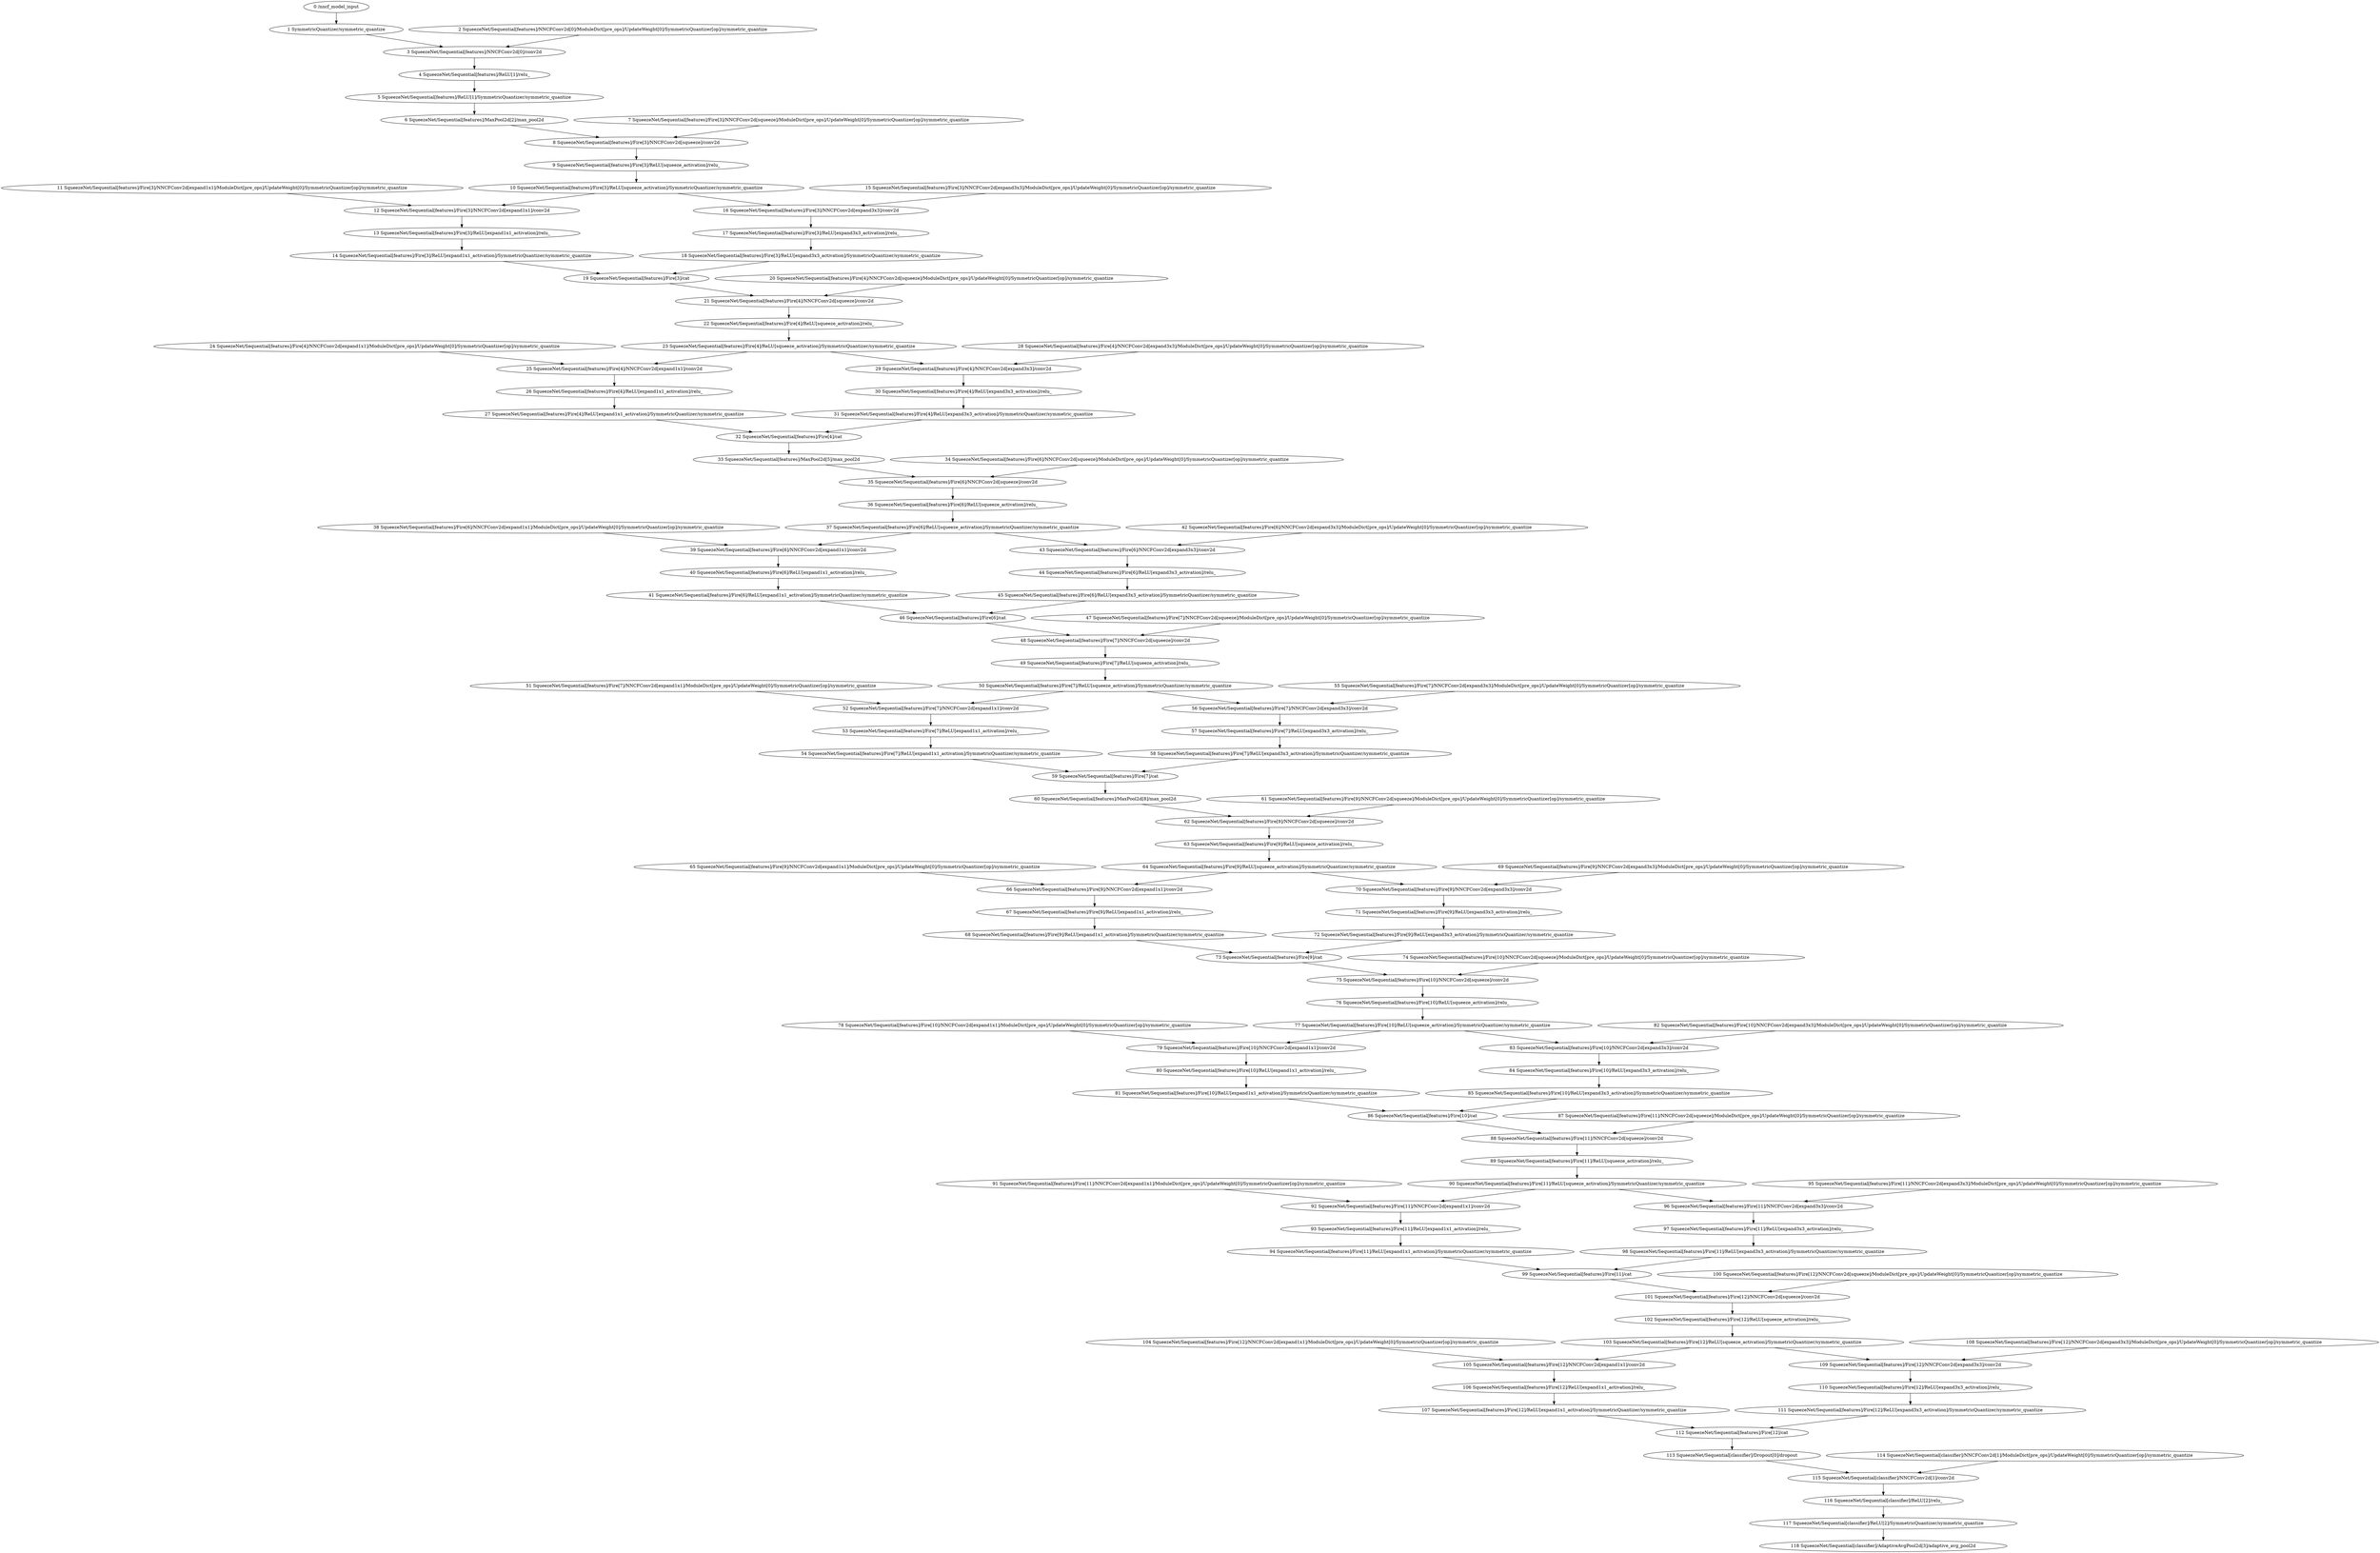 strict digraph  {
"0 /nncf_model_input" [id=0, scope="", type=nncf_model_input];
"1 SymmetricQuantizer/symmetric_quantize" [id=1, scope=SymmetricQuantizer, type=symmetric_quantize];
"2 SqueezeNet/Sequential[features]/NNCFConv2d[0]/ModuleDict[pre_ops]/UpdateWeight[0]/SymmetricQuantizer[op]/symmetric_quantize" [id=2, scope="SqueezeNet/Sequential[features]/NNCFConv2d[0]/ModuleDict[pre_ops]/UpdateWeight[0]/SymmetricQuantizer[op]", type=symmetric_quantize];
"3 SqueezeNet/Sequential[features]/NNCFConv2d[0]/conv2d" [id=3, scope="SqueezeNet/Sequential[features]/NNCFConv2d[0]", type=conv2d];
"4 SqueezeNet/Sequential[features]/ReLU[1]/relu_" [id=4, scope="SqueezeNet/Sequential[features]/ReLU[1]", type=relu_];
"5 SqueezeNet/Sequential[features]/ReLU[1]/SymmetricQuantizer/symmetric_quantize" [id=5, scope="SqueezeNet/Sequential[features]/ReLU[1]/SymmetricQuantizer", type=symmetric_quantize];
"6 SqueezeNet/Sequential[features]/MaxPool2d[2]/max_pool2d" [id=6, scope="SqueezeNet/Sequential[features]/MaxPool2d[2]", type=max_pool2d];
"7 SqueezeNet/Sequential[features]/Fire[3]/NNCFConv2d[squeeze]/ModuleDict[pre_ops]/UpdateWeight[0]/SymmetricQuantizer[op]/symmetric_quantize" [id=7, scope="SqueezeNet/Sequential[features]/Fire[3]/NNCFConv2d[squeeze]/ModuleDict[pre_ops]/UpdateWeight[0]/SymmetricQuantizer[op]", type=symmetric_quantize];
"8 SqueezeNet/Sequential[features]/Fire[3]/NNCFConv2d[squeeze]/conv2d" [id=8, scope="SqueezeNet/Sequential[features]/Fire[3]/NNCFConv2d[squeeze]", type=conv2d];
"9 SqueezeNet/Sequential[features]/Fire[3]/ReLU[squeeze_activation]/relu_" [id=9, scope="SqueezeNet/Sequential[features]/Fire[3]/ReLU[squeeze_activation]", type=relu_];
"10 SqueezeNet/Sequential[features]/Fire[3]/ReLU[squeeze_activation]/SymmetricQuantizer/symmetric_quantize" [id=10, scope="SqueezeNet/Sequential[features]/Fire[3]/ReLU[squeeze_activation]/SymmetricQuantizer", type=symmetric_quantize];
"11 SqueezeNet/Sequential[features]/Fire[3]/NNCFConv2d[expand1x1]/ModuleDict[pre_ops]/UpdateWeight[0]/SymmetricQuantizer[op]/symmetric_quantize" [id=11, scope="SqueezeNet/Sequential[features]/Fire[3]/NNCFConv2d[expand1x1]/ModuleDict[pre_ops]/UpdateWeight[0]/SymmetricQuantizer[op]", type=symmetric_quantize];
"12 SqueezeNet/Sequential[features]/Fire[3]/NNCFConv2d[expand1x1]/conv2d" [id=12, scope="SqueezeNet/Sequential[features]/Fire[3]/NNCFConv2d[expand1x1]", type=conv2d];
"13 SqueezeNet/Sequential[features]/Fire[3]/ReLU[expand1x1_activation]/relu_" [id=13, scope="SqueezeNet/Sequential[features]/Fire[3]/ReLU[expand1x1_activation]", type=relu_];
"14 SqueezeNet/Sequential[features]/Fire[3]/ReLU[expand1x1_activation]/SymmetricQuantizer/symmetric_quantize" [id=14, scope="SqueezeNet/Sequential[features]/Fire[3]/ReLU[expand1x1_activation]/SymmetricQuantizer", type=symmetric_quantize];
"15 SqueezeNet/Sequential[features]/Fire[3]/NNCFConv2d[expand3x3]/ModuleDict[pre_ops]/UpdateWeight[0]/SymmetricQuantizer[op]/symmetric_quantize" [id=15, scope="SqueezeNet/Sequential[features]/Fire[3]/NNCFConv2d[expand3x3]/ModuleDict[pre_ops]/UpdateWeight[0]/SymmetricQuantizer[op]", type=symmetric_quantize];
"16 SqueezeNet/Sequential[features]/Fire[3]/NNCFConv2d[expand3x3]/conv2d" [id=16, scope="SqueezeNet/Sequential[features]/Fire[3]/NNCFConv2d[expand3x3]", type=conv2d];
"17 SqueezeNet/Sequential[features]/Fire[3]/ReLU[expand3x3_activation]/relu_" [id=17, scope="SqueezeNet/Sequential[features]/Fire[3]/ReLU[expand3x3_activation]", type=relu_];
"18 SqueezeNet/Sequential[features]/Fire[3]/ReLU[expand3x3_activation]/SymmetricQuantizer/symmetric_quantize" [id=18, scope="SqueezeNet/Sequential[features]/Fire[3]/ReLU[expand3x3_activation]/SymmetricQuantizer", type=symmetric_quantize];
"19 SqueezeNet/Sequential[features]/Fire[3]/cat" [id=19, scope="SqueezeNet/Sequential[features]/Fire[3]", type=cat];
"20 SqueezeNet/Sequential[features]/Fire[4]/NNCFConv2d[squeeze]/ModuleDict[pre_ops]/UpdateWeight[0]/SymmetricQuantizer[op]/symmetric_quantize" [id=20, scope="SqueezeNet/Sequential[features]/Fire[4]/NNCFConv2d[squeeze]/ModuleDict[pre_ops]/UpdateWeight[0]/SymmetricQuantizer[op]", type=symmetric_quantize];
"21 SqueezeNet/Sequential[features]/Fire[4]/NNCFConv2d[squeeze]/conv2d" [id=21, scope="SqueezeNet/Sequential[features]/Fire[4]/NNCFConv2d[squeeze]", type=conv2d];
"22 SqueezeNet/Sequential[features]/Fire[4]/ReLU[squeeze_activation]/relu_" [id=22, scope="SqueezeNet/Sequential[features]/Fire[4]/ReLU[squeeze_activation]", type=relu_];
"23 SqueezeNet/Sequential[features]/Fire[4]/ReLU[squeeze_activation]/SymmetricQuantizer/symmetric_quantize" [id=23, scope="SqueezeNet/Sequential[features]/Fire[4]/ReLU[squeeze_activation]/SymmetricQuantizer", type=symmetric_quantize];
"24 SqueezeNet/Sequential[features]/Fire[4]/NNCFConv2d[expand1x1]/ModuleDict[pre_ops]/UpdateWeight[0]/SymmetricQuantizer[op]/symmetric_quantize" [id=24, scope="SqueezeNet/Sequential[features]/Fire[4]/NNCFConv2d[expand1x1]/ModuleDict[pre_ops]/UpdateWeight[0]/SymmetricQuantizer[op]", type=symmetric_quantize];
"25 SqueezeNet/Sequential[features]/Fire[4]/NNCFConv2d[expand1x1]/conv2d" [id=25, scope="SqueezeNet/Sequential[features]/Fire[4]/NNCFConv2d[expand1x1]", type=conv2d];
"26 SqueezeNet/Sequential[features]/Fire[4]/ReLU[expand1x1_activation]/relu_" [id=26, scope="SqueezeNet/Sequential[features]/Fire[4]/ReLU[expand1x1_activation]", type=relu_];
"27 SqueezeNet/Sequential[features]/Fire[4]/ReLU[expand1x1_activation]/SymmetricQuantizer/symmetric_quantize" [id=27, scope="SqueezeNet/Sequential[features]/Fire[4]/ReLU[expand1x1_activation]/SymmetricQuantizer", type=symmetric_quantize];
"28 SqueezeNet/Sequential[features]/Fire[4]/NNCFConv2d[expand3x3]/ModuleDict[pre_ops]/UpdateWeight[0]/SymmetricQuantizer[op]/symmetric_quantize" [id=28, scope="SqueezeNet/Sequential[features]/Fire[4]/NNCFConv2d[expand3x3]/ModuleDict[pre_ops]/UpdateWeight[0]/SymmetricQuantizer[op]", type=symmetric_quantize];
"29 SqueezeNet/Sequential[features]/Fire[4]/NNCFConv2d[expand3x3]/conv2d" [id=29, scope="SqueezeNet/Sequential[features]/Fire[4]/NNCFConv2d[expand3x3]", type=conv2d];
"30 SqueezeNet/Sequential[features]/Fire[4]/ReLU[expand3x3_activation]/relu_" [id=30, scope="SqueezeNet/Sequential[features]/Fire[4]/ReLU[expand3x3_activation]", type=relu_];
"31 SqueezeNet/Sequential[features]/Fire[4]/ReLU[expand3x3_activation]/SymmetricQuantizer/symmetric_quantize" [id=31, scope="SqueezeNet/Sequential[features]/Fire[4]/ReLU[expand3x3_activation]/SymmetricQuantizer", type=symmetric_quantize];
"32 SqueezeNet/Sequential[features]/Fire[4]/cat" [id=32, scope="SqueezeNet/Sequential[features]/Fire[4]", type=cat];
"33 SqueezeNet/Sequential[features]/MaxPool2d[5]/max_pool2d" [id=33, scope="SqueezeNet/Sequential[features]/MaxPool2d[5]", type=max_pool2d];
"34 SqueezeNet/Sequential[features]/Fire[6]/NNCFConv2d[squeeze]/ModuleDict[pre_ops]/UpdateWeight[0]/SymmetricQuantizer[op]/symmetric_quantize" [id=34, scope="SqueezeNet/Sequential[features]/Fire[6]/NNCFConv2d[squeeze]/ModuleDict[pre_ops]/UpdateWeight[0]/SymmetricQuantizer[op]", type=symmetric_quantize];
"35 SqueezeNet/Sequential[features]/Fire[6]/NNCFConv2d[squeeze]/conv2d" [id=35, scope="SqueezeNet/Sequential[features]/Fire[6]/NNCFConv2d[squeeze]", type=conv2d];
"36 SqueezeNet/Sequential[features]/Fire[6]/ReLU[squeeze_activation]/relu_" [id=36, scope="SqueezeNet/Sequential[features]/Fire[6]/ReLU[squeeze_activation]", type=relu_];
"37 SqueezeNet/Sequential[features]/Fire[6]/ReLU[squeeze_activation]/SymmetricQuantizer/symmetric_quantize" [id=37, scope="SqueezeNet/Sequential[features]/Fire[6]/ReLU[squeeze_activation]/SymmetricQuantizer", type=symmetric_quantize];
"38 SqueezeNet/Sequential[features]/Fire[6]/NNCFConv2d[expand1x1]/ModuleDict[pre_ops]/UpdateWeight[0]/SymmetricQuantizer[op]/symmetric_quantize" [id=38, scope="SqueezeNet/Sequential[features]/Fire[6]/NNCFConv2d[expand1x1]/ModuleDict[pre_ops]/UpdateWeight[0]/SymmetricQuantizer[op]", type=symmetric_quantize];
"39 SqueezeNet/Sequential[features]/Fire[6]/NNCFConv2d[expand1x1]/conv2d" [id=39, scope="SqueezeNet/Sequential[features]/Fire[6]/NNCFConv2d[expand1x1]", type=conv2d];
"40 SqueezeNet/Sequential[features]/Fire[6]/ReLU[expand1x1_activation]/relu_" [id=40, scope="SqueezeNet/Sequential[features]/Fire[6]/ReLU[expand1x1_activation]", type=relu_];
"41 SqueezeNet/Sequential[features]/Fire[6]/ReLU[expand1x1_activation]/SymmetricQuantizer/symmetric_quantize" [id=41, scope="SqueezeNet/Sequential[features]/Fire[6]/ReLU[expand1x1_activation]/SymmetricQuantizer", type=symmetric_quantize];
"42 SqueezeNet/Sequential[features]/Fire[6]/NNCFConv2d[expand3x3]/ModuleDict[pre_ops]/UpdateWeight[0]/SymmetricQuantizer[op]/symmetric_quantize" [id=42, scope="SqueezeNet/Sequential[features]/Fire[6]/NNCFConv2d[expand3x3]/ModuleDict[pre_ops]/UpdateWeight[0]/SymmetricQuantizer[op]", type=symmetric_quantize];
"43 SqueezeNet/Sequential[features]/Fire[6]/NNCFConv2d[expand3x3]/conv2d" [id=43, scope="SqueezeNet/Sequential[features]/Fire[6]/NNCFConv2d[expand3x3]", type=conv2d];
"44 SqueezeNet/Sequential[features]/Fire[6]/ReLU[expand3x3_activation]/relu_" [id=44, scope="SqueezeNet/Sequential[features]/Fire[6]/ReLU[expand3x3_activation]", type=relu_];
"45 SqueezeNet/Sequential[features]/Fire[6]/ReLU[expand3x3_activation]/SymmetricQuantizer/symmetric_quantize" [id=45, scope="SqueezeNet/Sequential[features]/Fire[6]/ReLU[expand3x3_activation]/SymmetricQuantizer", type=symmetric_quantize];
"46 SqueezeNet/Sequential[features]/Fire[6]/cat" [id=46, scope="SqueezeNet/Sequential[features]/Fire[6]", type=cat];
"47 SqueezeNet/Sequential[features]/Fire[7]/NNCFConv2d[squeeze]/ModuleDict[pre_ops]/UpdateWeight[0]/SymmetricQuantizer[op]/symmetric_quantize" [id=47, scope="SqueezeNet/Sequential[features]/Fire[7]/NNCFConv2d[squeeze]/ModuleDict[pre_ops]/UpdateWeight[0]/SymmetricQuantizer[op]", type=symmetric_quantize];
"48 SqueezeNet/Sequential[features]/Fire[7]/NNCFConv2d[squeeze]/conv2d" [id=48, scope="SqueezeNet/Sequential[features]/Fire[7]/NNCFConv2d[squeeze]", type=conv2d];
"49 SqueezeNet/Sequential[features]/Fire[7]/ReLU[squeeze_activation]/relu_" [id=49, scope="SqueezeNet/Sequential[features]/Fire[7]/ReLU[squeeze_activation]", type=relu_];
"50 SqueezeNet/Sequential[features]/Fire[7]/ReLU[squeeze_activation]/SymmetricQuantizer/symmetric_quantize" [id=50, scope="SqueezeNet/Sequential[features]/Fire[7]/ReLU[squeeze_activation]/SymmetricQuantizer", type=symmetric_quantize];
"51 SqueezeNet/Sequential[features]/Fire[7]/NNCFConv2d[expand1x1]/ModuleDict[pre_ops]/UpdateWeight[0]/SymmetricQuantizer[op]/symmetric_quantize" [id=51, scope="SqueezeNet/Sequential[features]/Fire[7]/NNCFConv2d[expand1x1]/ModuleDict[pre_ops]/UpdateWeight[0]/SymmetricQuantizer[op]", type=symmetric_quantize];
"52 SqueezeNet/Sequential[features]/Fire[7]/NNCFConv2d[expand1x1]/conv2d" [id=52, scope="SqueezeNet/Sequential[features]/Fire[7]/NNCFConv2d[expand1x1]", type=conv2d];
"53 SqueezeNet/Sequential[features]/Fire[7]/ReLU[expand1x1_activation]/relu_" [id=53, scope="SqueezeNet/Sequential[features]/Fire[7]/ReLU[expand1x1_activation]", type=relu_];
"54 SqueezeNet/Sequential[features]/Fire[7]/ReLU[expand1x1_activation]/SymmetricQuantizer/symmetric_quantize" [id=54, scope="SqueezeNet/Sequential[features]/Fire[7]/ReLU[expand1x1_activation]/SymmetricQuantizer", type=symmetric_quantize];
"55 SqueezeNet/Sequential[features]/Fire[7]/NNCFConv2d[expand3x3]/ModuleDict[pre_ops]/UpdateWeight[0]/SymmetricQuantizer[op]/symmetric_quantize" [id=55, scope="SqueezeNet/Sequential[features]/Fire[7]/NNCFConv2d[expand3x3]/ModuleDict[pre_ops]/UpdateWeight[0]/SymmetricQuantizer[op]", type=symmetric_quantize];
"56 SqueezeNet/Sequential[features]/Fire[7]/NNCFConv2d[expand3x3]/conv2d" [id=56, scope="SqueezeNet/Sequential[features]/Fire[7]/NNCFConv2d[expand3x3]", type=conv2d];
"57 SqueezeNet/Sequential[features]/Fire[7]/ReLU[expand3x3_activation]/relu_" [id=57, scope="SqueezeNet/Sequential[features]/Fire[7]/ReLU[expand3x3_activation]", type=relu_];
"58 SqueezeNet/Sequential[features]/Fire[7]/ReLU[expand3x3_activation]/SymmetricQuantizer/symmetric_quantize" [id=58, scope="SqueezeNet/Sequential[features]/Fire[7]/ReLU[expand3x3_activation]/SymmetricQuantizer", type=symmetric_quantize];
"59 SqueezeNet/Sequential[features]/Fire[7]/cat" [id=59, scope="SqueezeNet/Sequential[features]/Fire[7]", type=cat];
"60 SqueezeNet/Sequential[features]/MaxPool2d[8]/max_pool2d" [id=60, scope="SqueezeNet/Sequential[features]/MaxPool2d[8]", type=max_pool2d];
"61 SqueezeNet/Sequential[features]/Fire[9]/NNCFConv2d[squeeze]/ModuleDict[pre_ops]/UpdateWeight[0]/SymmetricQuantizer[op]/symmetric_quantize" [id=61, scope="SqueezeNet/Sequential[features]/Fire[9]/NNCFConv2d[squeeze]/ModuleDict[pre_ops]/UpdateWeight[0]/SymmetricQuantizer[op]", type=symmetric_quantize];
"62 SqueezeNet/Sequential[features]/Fire[9]/NNCFConv2d[squeeze]/conv2d" [id=62, scope="SqueezeNet/Sequential[features]/Fire[9]/NNCFConv2d[squeeze]", type=conv2d];
"63 SqueezeNet/Sequential[features]/Fire[9]/ReLU[squeeze_activation]/relu_" [id=63, scope="SqueezeNet/Sequential[features]/Fire[9]/ReLU[squeeze_activation]", type=relu_];
"64 SqueezeNet/Sequential[features]/Fire[9]/ReLU[squeeze_activation]/SymmetricQuantizer/symmetric_quantize" [id=64, scope="SqueezeNet/Sequential[features]/Fire[9]/ReLU[squeeze_activation]/SymmetricQuantizer", type=symmetric_quantize];
"65 SqueezeNet/Sequential[features]/Fire[9]/NNCFConv2d[expand1x1]/ModuleDict[pre_ops]/UpdateWeight[0]/SymmetricQuantizer[op]/symmetric_quantize" [id=65, scope="SqueezeNet/Sequential[features]/Fire[9]/NNCFConv2d[expand1x1]/ModuleDict[pre_ops]/UpdateWeight[0]/SymmetricQuantizer[op]", type=symmetric_quantize];
"66 SqueezeNet/Sequential[features]/Fire[9]/NNCFConv2d[expand1x1]/conv2d" [id=66, scope="SqueezeNet/Sequential[features]/Fire[9]/NNCFConv2d[expand1x1]", type=conv2d];
"67 SqueezeNet/Sequential[features]/Fire[9]/ReLU[expand1x1_activation]/relu_" [id=67, scope="SqueezeNet/Sequential[features]/Fire[9]/ReLU[expand1x1_activation]", type=relu_];
"68 SqueezeNet/Sequential[features]/Fire[9]/ReLU[expand1x1_activation]/SymmetricQuantizer/symmetric_quantize" [id=68, scope="SqueezeNet/Sequential[features]/Fire[9]/ReLU[expand1x1_activation]/SymmetricQuantizer", type=symmetric_quantize];
"69 SqueezeNet/Sequential[features]/Fire[9]/NNCFConv2d[expand3x3]/ModuleDict[pre_ops]/UpdateWeight[0]/SymmetricQuantizer[op]/symmetric_quantize" [id=69, scope="SqueezeNet/Sequential[features]/Fire[9]/NNCFConv2d[expand3x3]/ModuleDict[pre_ops]/UpdateWeight[0]/SymmetricQuantizer[op]", type=symmetric_quantize];
"70 SqueezeNet/Sequential[features]/Fire[9]/NNCFConv2d[expand3x3]/conv2d" [id=70, scope="SqueezeNet/Sequential[features]/Fire[9]/NNCFConv2d[expand3x3]", type=conv2d];
"71 SqueezeNet/Sequential[features]/Fire[9]/ReLU[expand3x3_activation]/relu_" [id=71, scope="SqueezeNet/Sequential[features]/Fire[9]/ReLU[expand3x3_activation]", type=relu_];
"72 SqueezeNet/Sequential[features]/Fire[9]/ReLU[expand3x3_activation]/SymmetricQuantizer/symmetric_quantize" [id=72, scope="SqueezeNet/Sequential[features]/Fire[9]/ReLU[expand3x3_activation]/SymmetricQuantizer", type=symmetric_quantize];
"73 SqueezeNet/Sequential[features]/Fire[9]/cat" [id=73, scope="SqueezeNet/Sequential[features]/Fire[9]", type=cat];
"74 SqueezeNet/Sequential[features]/Fire[10]/NNCFConv2d[squeeze]/ModuleDict[pre_ops]/UpdateWeight[0]/SymmetricQuantizer[op]/symmetric_quantize" [id=74, scope="SqueezeNet/Sequential[features]/Fire[10]/NNCFConv2d[squeeze]/ModuleDict[pre_ops]/UpdateWeight[0]/SymmetricQuantizer[op]", type=symmetric_quantize];
"75 SqueezeNet/Sequential[features]/Fire[10]/NNCFConv2d[squeeze]/conv2d" [id=75, scope="SqueezeNet/Sequential[features]/Fire[10]/NNCFConv2d[squeeze]", type=conv2d];
"76 SqueezeNet/Sequential[features]/Fire[10]/ReLU[squeeze_activation]/relu_" [id=76, scope="SqueezeNet/Sequential[features]/Fire[10]/ReLU[squeeze_activation]", type=relu_];
"77 SqueezeNet/Sequential[features]/Fire[10]/ReLU[squeeze_activation]/SymmetricQuantizer/symmetric_quantize" [id=77, scope="SqueezeNet/Sequential[features]/Fire[10]/ReLU[squeeze_activation]/SymmetricQuantizer", type=symmetric_quantize];
"78 SqueezeNet/Sequential[features]/Fire[10]/NNCFConv2d[expand1x1]/ModuleDict[pre_ops]/UpdateWeight[0]/SymmetricQuantizer[op]/symmetric_quantize" [id=78, scope="SqueezeNet/Sequential[features]/Fire[10]/NNCFConv2d[expand1x1]/ModuleDict[pre_ops]/UpdateWeight[0]/SymmetricQuantizer[op]", type=symmetric_quantize];
"79 SqueezeNet/Sequential[features]/Fire[10]/NNCFConv2d[expand1x1]/conv2d" [id=79, scope="SqueezeNet/Sequential[features]/Fire[10]/NNCFConv2d[expand1x1]", type=conv2d];
"80 SqueezeNet/Sequential[features]/Fire[10]/ReLU[expand1x1_activation]/relu_" [id=80, scope="SqueezeNet/Sequential[features]/Fire[10]/ReLU[expand1x1_activation]", type=relu_];
"81 SqueezeNet/Sequential[features]/Fire[10]/ReLU[expand1x1_activation]/SymmetricQuantizer/symmetric_quantize" [id=81, scope="SqueezeNet/Sequential[features]/Fire[10]/ReLU[expand1x1_activation]/SymmetricQuantizer", type=symmetric_quantize];
"82 SqueezeNet/Sequential[features]/Fire[10]/NNCFConv2d[expand3x3]/ModuleDict[pre_ops]/UpdateWeight[0]/SymmetricQuantizer[op]/symmetric_quantize" [id=82, scope="SqueezeNet/Sequential[features]/Fire[10]/NNCFConv2d[expand3x3]/ModuleDict[pre_ops]/UpdateWeight[0]/SymmetricQuantizer[op]", type=symmetric_quantize];
"83 SqueezeNet/Sequential[features]/Fire[10]/NNCFConv2d[expand3x3]/conv2d" [id=83, scope="SqueezeNet/Sequential[features]/Fire[10]/NNCFConv2d[expand3x3]", type=conv2d];
"84 SqueezeNet/Sequential[features]/Fire[10]/ReLU[expand3x3_activation]/relu_" [id=84, scope="SqueezeNet/Sequential[features]/Fire[10]/ReLU[expand3x3_activation]", type=relu_];
"85 SqueezeNet/Sequential[features]/Fire[10]/ReLU[expand3x3_activation]/SymmetricQuantizer/symmetric_quantize" [id=85, scope="SqueezeNet/Sequential[features]/Fire[10]/ReLU[expand3x3_activation]/SymmetricQuantizer", type=symmetric_quantize];
"86 SqueezeNet/Sequential[features]/Fire[10]/cat" [id=86, scope="SqueezeNet/Sequential[features]/Fire[10]", type=cat];
"87 SqueezeNet/Sequential[features]/Fire[11]/NNCFConv2d[squeeze]/ModuleDict[pre_ops]/UpdateWeight[0]/SymmetricQuantizer[op]/symmetric_quantize" [id=87, scope="SqueezeNet/Sequential[features]/Fire[11]/NNCFConv2d[squeeze]/ModuleDict[pre_ops]/UpdateWeight[0]/SymmetricQuantizer[op]", type=symmetric_quantize];
"88 SqueezeNet/Sequential[features]/Fire[11]/NNCFConv2d[squeeze]/conv2d" [id=88, scope="SqueezeNet/Sequential[features]/Fire[11]/NNCFConv2d[squeeze]", type=conv2d];
"89 SqueezeNet/Sequential[features]/Fire[11]/ReLU[squeeze_activation]/relu_" [id=89, scope="SqueezeNet/Sequential[features]/Fire[11]/ReLU[squeeze_activation]", type=relu_];
"90 SqueezeNet/Sequential[features]/Fire[11]/ReLU[squeeze_activation]/SymmetricQuantizer/symmetric_quantize" [id=90, scope="SqueezeNet/Sequential[features]/Fire[11]/ReLU[squeeze_activation]/SymmetricQuantizer", type=symmetric_quantize];
"91 SqueezeNet/Sequential[features]/Fire[11]/NNCFConv2d[expand1x1]/ModuleDict[pre_ops]/UpdateWeight[0]/SymmetricQuantizer[op]/symmetric_quantize" [id=91, scope="SqueezeNet/Sequential[features]/Fire[11]/NNCFConv2d[expand1x1]/ModuleDict[pre_ops]/UpdateWeight[0]/SymmetricQuantizer[op]", type=symmetric_quantize];
"92 SqueezeNet/Sequential[features]/Fire[11]/NNCFConv2d[expand1x1]/conv2d" [id=92, scope="SqueezeNet/Sequential[features]/Fire[11]/NNCFConv2d[expand1x1]", type=conv2d];
"93 SqueezeNet/Sequential[features]/Fire[11]/ReLU[expand1x1_activation]/relu_" [id=93, scope="SqueezeNet/Sequential[features]/Fire[11]/ReLU[expand1x1_activation]", type=relu_];
"94 SqueezeNet/Sequential[features]/Fire[11]/ReLU[expand1x1_activation]/SymmetricQuantizer/symmetric_quantize" [id=94, scope="SqueezeNet/Sequential[features]/Fire[11]/ReLU[expand1x1_activation]/SymmetricQuantizer", type=symmetric_quantize];
"95 SqueezeNet/Sequential[features]/Fire[11]/NNCFConv2d[expand3x3]/ModuleDict[pre_ops]/UpdateWeight[0]/SymmetricQuantizer[op]/symmetric_quantize" [id=95, scope="SqueezeNet/Sequential[features]/Fire[11]/NNCFConv2d[expand3x3]/ModuleDict[pre_ops]/UpdateWeight[0]/SymmetricQuantizer[op]", type=symmetric_quantize];
"96 SqueezeNet/Sequential[features]/Fire[11]/NNCFConv2d[expand3x3]/conv2d" [id=96, scope="SqueezeNet/Sequential[features]/Fire[11]/NNCFConv2d[expand3x3]", type=conv2d];
"97 SqueezeNet/Sequential[features]/Fire[11]/ReLU[expand3x3_activation]/relu_" [id=97, scope="SqueezeNet/Sequential[features]/Fire[11]/ReLU[expand3x3_activation]", type=relu_];
"98 SqueezeNet/Sequential[features]/Fire[11]/ReLU[expand3x3_activation]/SymmetricQuantizer/symmetric_quantize" [id=98, scope="SqueezeNet/Sequential[features]/Fire[11]/ReLU[expand3x3_activation]/SymmetricQuantizer", type=symmetric_quantize];
"99 SqueezeNet/Sequential[features]/Fire[11]/cat" [id=99, scope="SqueezeNet/Sequential[features]/Fire[11]", type=cat];
"100 SqueezeNet/Sequential[features]/Fire[12]/NNCFConv2d[squeeze]/ModuleDict[pre_ops]/UpdateWeight[0]/SymmetricQuantizer[op]/symmetric_quantize" [id=100, scope="SqueezeNet/Sequential[features]/Fire[12]/NNCFConv2d[squeeze]/ModuleDict[pre_ops]/UpdateWeight[0]/SymmetricQuantizer[op]", type=symmetric_quantize];
"101 SqueezeNet/Sequential[features]/Fire[12]/NNCFConv2d[squeeze]/conv2d" [id=101, scope="SqueezeNet/Sequential[features]/Fire[12]/NNCFConv2d[squeeze]", type=conv2d];
"102 SqueezeNet/Sequential[features]/Fire[12]/ReLU[squeeze_activation]/relu_" [id=102, scope="SqueezeNet/Sequential[features]/Fire[12]/ReLU[squeeze_activation]", type=relu_];
"103 SqueezeNet/Sequential[features]/Fire[12]/ReLU[squeeze_activation]/SymmetricQuantizer/symmetric_quantize" [id=103, scope="SqueezeNet/Sequential[features]/Fire[12]/ReLU[squeeze_activation]/SymmetricQuantizer", type=symmetric_quantize];
"104 SqueezeNet/Sequential[features]/Fire[12]/NNCFConv2d[expand1x1]/ModuleDict[pre_ops]/UpdateWeight[0]/SymmetricQuantizer[op]/symmetric_quantize" [id=104, scope="SqueezeNet/Sequential[features]/Fire[12]/NNCFConv2d[expand1x1]/ModuleDict[pre_ops]/UpdateWeight[0]/SymmetricQuantizer[op]", type=symmetric_quantize];
"105 SqueezeNet/Sequential[features]/Fire[12]/NNCFConv2d[expand1x1]/conv2d" [id=105, scope="SqueezeNet/Sequential[features]/Fire[12]/NNCFConv2d[expand1x1]", type=conv2d];
"106 SqueezeNet/Sequential[features]/Fire[12]/ReLU[expand1x1_activation]/relu_" [id=106, scope="SqueezeNet/Sequential[features]/Fire[12]/ReLU[expand1x1_activation]", type=relu_];
"107 SqueezeNet/Sequential[features]/Fire[12]/ReLU[expand1x1_activation]/SymmetricQuantizer/symmetric_quantize" [id=107, scope="SqueezeNet/Sequential[features]/Fire[12]/ReLU[expand1x1_activation]/SymmetricQuantizer", type=symmetric_quantize];
"108 SqueezeNet/Sequential[features]/Fire[12]/NNCFConv2d[expand3x3]/ModuleDict[pre_ops]/UpdateWeight[0]/SymmetricQuantizer[op]/symmetric_quantize" [id=108, scope="SqueezeNet/Sequential[features]/Fire[12]/NNCFConv2d[expand3x3]/ModuleDict[pre_ops]/UpdateWeight[0]/SymmetricQuantizer[op]", type=symmetric_quantize];
"109 SqueezeNet/Sequential[features]/Fire[12]/NNCFConv2d[expand3x3]/conv2d" [id=109, scope="SqueezeNet/Sequential[features]/Fire[12]/NNCFConv2d[expand3x3]", type=conv2d];
"110 SqueezeNet/Sequential[features]/Fire[12]/ReLU[expand3x3_activation]/relu_" [id=110, scope="SqueezeNet/Sequential[features]/Fire[12]/ReLU[expand3x3_activation]", type=relu_];
"111 SqueezeNet/Sequential[features]/Fire[12]/ReLU[expand3x3_activation]/SymmetricQuantizer/symmetric_quantize" [id=111, scope="SqueezeNet/Sequential[features]/Fire[12]/ReLU[expand3x3_activation]/SymmetricQuantizer", type=symmetric_quantize];
"112 SqueezeNet/Sequential[features]/Fire[12]/cat" [id=112, scope="SqueezeNet/Sequential[features]/Fire[12]", type=cat];
"113 SqueezeNet/Sequential[classifier]/Dropout[0]/dropout" [id=113, scope="SqueezeNet/Sequential[classifier]/Dropout[0]", type=dropout];
"114 SqueezeNet/Sequential[classifier]/NNCFConv2d[1]/ModuleDict[pre_ops]/UpdateWeight[0]/SymmetricQuantizer[op]/symmetric_quantize" [id=114, scope="SqueezeNet/Sequential[classifier]/NNCFConv2d[1]/ModuleDict[pre_ops]/UpdateWeight[0]/SymmetricQuantizer[op]", type=symmetric_quantize];
"115 SqueezeNet/Sequential[classifier]/NNCFConv2d[1]/conv2d" [id=115, scope="SqueezeNet/Sequential[classifier]/NNCFConv2d[1]", type=conv2d];
"116 SqueezeNet/Sequential[classifier]/ReLU[2]/relu_" [id=116, scope="SqueezeNet/Sequential[classifier]/ReLU[2]", type=relu_];
"117 SqueezeNet/Sequential[classifier]/ReLU[2]/SymmetricQuantizer/symmetric_quantize" [id=117, scope="SqueezeNet/Sequential[classifier]/ReLU[2]/SymmetricQuantizer", type=symmetric_quantize];
"118 SqueezeNet/Sequential[classifier]/AdaptiveAvgPool2d[3]/adaptive_avg_pool2d" [id=118, scope="SqueezeNet/Sequential[classifier]/AdaptiveAvgPool2d[3]", type=adaptive_avg_pool2d];
"0 /nncf_model_input" -> "1 SymmetricQuantizer/symmetric_quantize";
"1 SymmetricQuantizer/symmetric_quantize" -> "3 SqueezeNet/Sequential[features]/NNCFConv2d[0]/conv2d";
"2 SqueezeNet/Sequential[features]/NNCFConv2d[0]/ModuleDict[pre_ops]/UpdateWeight[0]/SymmetricQuantizer[op]/symmetric_quantize" -> "3 SqueezeNet/Sequential[features]/NNCFConv2d[0]/conv2d";
"3 SqueezeNet/Sequential[features]/NNCFConv2d[0]/conv2d" -> "4 SqueezeNet/Sequential[features]/ReLU[1]/relu_";
"4 SqueezeNet/Sequential[features]/ReLU[1]/relu_" -> "5 SqueezeNet/Sequential[features]/ReLU[1]/SymmetricQuantizer/symmetric_quantize";
"5 SqueezeNet/Sequential[features]/ReLU[1]/SymmetricQuantizer/symmetric_quantize" -> "6 SqueezeNet/Sequential[features]/MaxPool2d[2]/max_pool2d";
"6 SqueezeNet/Sequential[features]/MaxPool2d[2]/max_pool2d" -> "8 SqueezeNet/Sequential[features]/Fire[3]/NNCFConv2d[squeeze]/conv2d";
"7 SqueezeNet/Sequential[features]/Fire[3]/NNCFConv2d[squeeze]/ModuleDict[pre_ops]/UpdateWeight[0]/SymmetricQuantizer[op]/symmetric_quantize" -> "8 SqueezeNet/Sequential[features]/Fire[3]/NNCFConv2d[squeeze]/conv2d";
"8 SqueezeNet/Sequential[features]/Fire[3]/NNCFConv2d[squeeze]/conv2d" -> "9 SqueezeNet/Sequential[features]/Fire[3]/ReLU[squeeze_activation]/relu_";
"9 SqueezeNet/Sequential[features]/Fire[3]/ReLU[squeeze_activation]/relu_" -> "10 SqueezeNet/Sequential[features]/Fire[3]/ReLU[squeeze_activation]/SymmetricQuantizer/symmetric_quantize";
"10 SqueezeNet/Sequential[features]/Fire[3]/ReLU[squeeze_activation]/SymmetricQuantizer/symmetric_quantize" -> "12 SqueezeNet/Sequential[features]/Fire[3]/NNCFConv2d[expand1x1]/conv2d";
"10 SqueezeNet/Sequential[features]/Fire[3]/ReLU[squeeze_activation]/SymmetricQuantizer/symmetric_quantize" -> "16 SqueezeNet/Sequential[features]/Fire[3]/NNCFConv2d[expand3x3]/conv2d";
"11 SqueezeNet/Sequential[features]/Fire[3]/NNCFConv2d[expand1x1]/ModuleDict[pre_ops]/UpdateWeight[0]/SymmetricQuantizer[op]/symmetric_quantize" -> "12 SqueezeNet/Sequential[features]/Fire[3]/NNCFConv2d[expand1x1]/conv2d";
"12 SqueezeNet/Sequential[features]/Fire[3]/NNCFConv2d[expand1x1]/conv2d" -> "13 SqueezeNet/Sequential[features]/Fire[3]/ReLU[expand1x1_activation]/relu_";
"13 SqueezeNet/Sequential[features]/Fire[3]/ReLU[expand1x1_activation]/relu_" -> "14 SqueezeNet/Sequential[features]/Fire[3]/ReLU[expand1x1_activation]/SymmetricQuantizer/symmetric_quantize";
"14 SqueezeNet/Sequential[features]/Fire[3]/ReLU[expand1x1_activation]/SymmetricQuantizer/symmetric_quantize" -> "19 SqueezeNet/Sequential[features]/Fire[3]/cat";
"15 SqueezeNet/Sequential[features]/Fire[3]/NNCFConv2d[expand3x3]/ModuleDict[pre_ops]/UpdateWeight[0]/SymmetricQuantizer[op]/symmetric_quantize" -> "16 SqueezeNet/Sequential[features]/Fire[3]/NNCFConv2d[expand3x3]/conv2d";
"16 SqueezeNet/Sequential[features]/Fire[3]/NNCFConv2d[expand3x3]/conv2d" -> "17 SqueezeNet/Sequential[features]/Fire[3]/ReLU[expand3x3_activation]/relu_";
"17 SqueezeNet/Sequential[features]/Fire[3]/ReLU[expand3x3_activation]/relu_" -> "18 SqueezeNet/Sequential[features]/Fire[3]/ReLU[expand3x3_activation]/SymmetricQuantizer/symmetric_quantize";
"18 SqueezeNet/Sequential[features]/Fire[3]/ReLU[expand3x3_activation]/SymmetricQuantizer/symmetric_quantize" -> "19 SqueezeNet/Sequential[features]/Fire[3]/cat";
"19 SqueezeNet/Sequential[features]/Fire[3]/cat" -> "21 SqueezeNet/Sequential[features]/Fire[4]/NNCFConv2d[squeeze]/conv2d";
"20 SqueezeNet/Sequential[features]/Fire[4]/NNCFConv2d[squeeze]/ModuleDict[pre_ops]/UpdateWeight[0]/SymmetricQuantizer[op]/symmetric_quantize" -> "21 SqueezeNet/Sequential[features]/Fire[4]/NNCFConv2d[squeeze]/conv2d";
"21 SqueezeNet/Sequential[features]/Fire[4]/NNCFConv2d[squeeze]/conv2d" -> "22 SqueezeNet/Sequential[features]/Fire[4]/ReLU[squeeze_activation]/relu_";
"22 SqueezeNet/Sequential[features]/Fire[4]/ReLU[squeeze_activation]/relu_" -> "23 SqueezeNet/Sequential[features]/Fire[4]/ReLU[squeeze_activation]/SymmetricQuantizer/symmetric_quantize";
"23 SqueezeNet/Sequential[features]/Fire[4]/ReLU[squeeze_activation]/SymmetricQuantizer/symmetric_quantize" -> "25 SqueezeNet/Sequential[features]/Fire[4]/NNCFConv2d[expand1x1]/conv2d";
"23 SqueezeNet/Sequential[features]/Fire[4]/ReLU[squeeze_activation]/SymmetricQuantizer/symmetric_quantize" -> "29 SqueezeNet/Sequential[features]/Fire[4]/NNCFConv2d[expand3x3]/conv2d";
"24 SqueezeNet/Sequential[features]/Fire[4]/NNCFConv2d[expand1x1]/ModuleDict[pre_ops]/UpdateWeight[0]/SymmetricQuantizer[op]/symmetric_quantize" -> "25 SqueezeNet/Sequential[features]/Fire[4]/NNCFConv2d[expand1x1]/conv2d";
"25 SqueezeNet/Sequential[features]/Fire[4]/NNCFConv2d[expand1x1]/conv2d" -> "26 SqueezeNet/Sequential[features]/Fire[4]/ReLU[expand1x1_activation]/relu_";
"26 SqueezeNet/Sequential[features]/Fire[4]/ReLU[expand1x1_activation]/relu_" -> "27 SqueezeNet/Sequential[features]/Fire[4]/ReLU[expand1x1_activation]/SymmetricQuantizer/symmetric_quantize";
"27 SqueezeNet/Sequential[features]/Fire[4]/ReLU[expand1x1_activation]/SymmetricQuantizer/symmetric_quantize" -> "32 SqueezeNet/Sequential[features]/Fire[4]/cat";
"28 SqueezeNet/Sequential[features]/Fire[4]/NNCFConv2d[expand3x3]/ModuleDict[pre_ops]/UpdateWeight[0]/SymmetricQuantizer[op]/symmetric_quantize" -> "29 SqueezeNet/Sequential[features]/Fire[4]/NNCFConv2d[expand3x3]/conv2d";
"29 SqueezeNet/Sequential[features]/Fire[4]/NNCFConv2d[expand3x3]/conv2d" -> "30 SqueezeNet/Sequential[features]/Fire[4]/ReLU[expand3x3_activation]/relu_";
"30 SqueezeNet/Sequential[features]/Fire[4]/ReLU[expand3x3_activation]/relu_" -> "31 SqueezeNet/Sequential[features]/Fire[4]/ReLU[expand3x3_activation]/SymmetricQuantizer/symmetric_quantize";
"31 SqueezeNet/Sequential[features]/Fire[4]/ReLU[expand3x3_activation]/SymmetricQuantizer/symmetric_quantize" -> "32 SqueezeNet/Sequential[features]/Fire[4]/cat";
"32 SqueezeNet/Sequential[features]/Fire[4]/cat" -> "33 SqueezeNet/Sequential[features]/MaxPool2d[5]/max_pool2d";
"33 SqueezeNet/Sequential[features]/MaxPool2d[5]/max_pool2d" -> "35 SqueezeNet/Sequential[features]/Fire[6]/NNCFConv2d[squeeze]/conv2d";
"34 SqueezeNet/Sequential[features]/Fire[6]/NNCFConv2d[squeeze]/ModuleDict[pre_ops]/UpdateWeight[0]/SymmetricQuantizer[op]/symmetric_quantize" -> "35 SqueezeNet/Sequential[features]/Fire[6]/NNCFConv2d[squeeze]/conv2d";
"35 SqueezeNet/Sequential[features]/Fire[6]/NNCFConv2d[squeeze]/conv2d" -> "36 SqueezeNet/Sequential[features]/Fire[6]/ReLU[squeeze_activation]/relu_";
"36 SqueezeNet/Sequential[features]/Fire[6]/ReLU[squeeze_activation]/relu_" -> "37 SqueezeNet/Sequential[features]/Fire[6]/ReLU[squeeze_activation]/SymmetricQuantizer/symmetric_quantize";
"37 SqueezeNet/Sequential[features]/Fire[6]/ReLU[squeeze_activation]/SymmetricQuantizer/symmetric_quantize" -> "39 SqueezeNet/Sequential[features]/Fire[6]/NNCFConv2d[expand1x1]/conv2d";
"37 SqueezeNet/Sequential[features]/Fire[6]/ReLU[squeeze_activation]/SymmetricQuantizer/symmetric_quantize" -> "43 SqueezeNet/Sequential[features]/Fire[6]/NNCFConv2d[expand3x3]/conv2d";
"38 SqueezeNet/Sequential[features]/Fire[6]/NNCFConv2d[expand1x1]/ModuleDict[pre_ops]/UpdateWeight[0]/SymmetricQuantizer[op]/symmetric_quantize" -> "39 SqueezeNet/Sequential[features]/Fire[6]/NNCFConv2d[expand1x1]/conv2d";
"39 SqueezeNet/Sequential[features]/Fire[6]/NNCFConv2d[expand1x1]/conv2d" -> "40 SqueezeNet/Sequential[features]/Fire[6]/ReLU[expand1x1_activation]/relu_";
"40 SqueezeNet/Sequential[features]/Fire[6]/ReLU[expand1x1_activation]/relu_" -> "41 SqueezeNet/Sequential[features]/Fire[6]/ReLU[expand1x1_activation]/SymmetricQuantizer/symmetric_quantize";
"41 SqueezeNet/Sequential[features]/Fire[6]/ReLU[expand1x1_activation]/SymmetricQuantizer/symmetric_quantize" -> "46 SqueezeNet/Sequential[features]/Fire[6]/cat";
"42 SqueezeNet/Sequential[features]/Fire[6]/NNCFConv2d[expand3x3]/ModuleDict[pre_ops]/UpdateWeight[0]/SymmetricQuantizer[op]/symmetric_quantize" -> "43 SqueezeNet/Sequential[features]/Fire[6]/NNCFConv2d[expand3x3]/conv2d";
"43 SqueezeNet/Sequential[features]/Fire[6]/NNCFConv2d[expand3x3]/conv2d" -> "44 SqueezeNet/Sequential[features]/Fire[6]/ReLU[expand3x3_activation]/relu_";
"44 SqueezeNet/Sequential[features]/Fire[6]/ReLU[expand3x3_activation]/relu_" -> "45 SqueezeNet/Sequential[features]/Fire[6]/ReLU[expand3x3_activation]/SymmetricQuantizer/symmetric_quantize";
"45 SqueezeNet/Sequential[features]/Fire[6]/ReLU[expand3x3_activation]/SymmetricQuantizer/symmetric_quantize" -> "46 SqueezeNet/Sequential[features]/Fire[6]/cat";
"46 SqueezeNet/Sequential[features]/Fire[6]/cat" -> "48 SqueezeNet/Sequential[features]/Fire[7]/NNCFConv2d[squeeze]/conv2d";
"47 SqueezeNet/Sequential[features]/Fire[7]/NNCFConv2d[squeeze]/ModuleDict[pre_ops]/UpdateWeight[0]/SymmetricQuantizer[op]/symmetric_quantize" -> "48 SqueezeNet/Sequential[features]/Fire[7]/NNCFConv2d[squeeze]/conv2d";
"48 SqueezeNet/Sequential[features]/Fire[7]/NNCFConv2d[squeeze]/conv2d" -> "49 SqueezeNet/Sequential[features]/Fire[7]/ReLU[squeeze_activation]/relu_";
"49 SqueezeNet/Sequential[features]/Fire[7]/ReLU[squeeze_activation]/relu_" -> "50 SqueezeNet/Sequential[features]/Fire[7]/ReLU[squeeze_activation]/SymmetricQuantizer/symmetric_quantize";
"50 SqueezeNet/Sequential[features]/Fire[7]/ReLU[squeeze_activation]/SymmetricQuantizer/symmetric_quantize" -> "52 SqueezeNet/Sequential[features]/Fire[7]/NNCFConv2d[expand1x1]/conv2d";
"50 SqueezeNet/Sequential[features]/Fire[7]/ReLU[squeeze_activation]/SymmetricQuantizer/symmetric_quantize" -> "56 SqueezeNet/Sequential[features]/Fire[7]/NNCFConv2d[expand3x3]/conv2d";
"51 SqueezeNet/Sequential[features]/Fire[7]/NNCFConv2d[expand1x1]/ModuleDict[pre_ops]/UpdateWeight[0]/SymmetricQuantizer[op]/symmetric_quantize" -> "52 SqueezeNet/Sequential[features]/Fire[7]/NNCFConv2d[expand1x1]/conv2d";
"52 SqueezeNet/Sequential[features]/Fire[7]/NNCFConv2d[expand1x1]/conv2d" -> "53 SqueezeNet/Sequential[features]/Fire[7]/ReLU[expand1x1_activation]/relu_";
"53 SqueezeNet/Sequential[features]/Fire[7]/ReLU[expand1x1_activation]/relu_" -> "54 SqueezeNet/Sequential[features]/Fire[7]/ReLU[expand1x1_activation]/SymmetricQuantizer/symmetric_quantize";
"54 SqueezeNet/Sequential[features]/Fire[7]/ReLU[expand1x1_activation]/SymmetricQuantizer/symmetric_quantize" -> "59 SqueezeNet/Sequential[features]/Fire[7]/cat";
"55 SqueezeNet/Sequential[features]/Fire[7]/NNCFConv2d[expand3x3]/ModuleDict[pre_ops]/UpdateWeight[0]/SymmetricQuantizer[op]/symmetric_quantize" -> "56 SqueezeNet/Sequential[features]/Fire[7]/NNCFConv2d[expand3x3]/conv2d";
"56 SqueezeNet/Sequential[features]/Fire[7]/NNCFConv2d[expand3x3]/conv2d" -> "57 SqueezeNet/Sequential[features]/Fire[7]/ReLU[expand3x3_activation]/relu_";
"57 SqueezeNet/Sequential[features]/Fire[7]/ReLU[expand3x3_activation]/relu_" -> "58 SqueezeNet/Sequential[features]/Fire[7]/ReLU[expand3x3_activation]/SymmetricQuantizer/symmetric_quantize";
"58 SqueezeNet/Sequential[features]/Fire[7]/ReLU[expand3x3_activation]/SymmetricQuantizer/symmetric_quantize" -> "59 SqueezeNet/Sequential[features]/Fire[7]/cat";
"59 SqueezeNet/Sequential[features]/Fire[7]/cat" -> "60 SqueezeNet/Sequential[features]/MaxPool2d[8]/max_pool2d";
"60 SqueezeNet/Sequential[features]/MaxPool2d[8]/max_pool2d" -> "62 SqueezeNet/Sequential[features]/Fire[9]/NNCFConv2d[squeeze]/conv2d";
"61 SqueezeNet/Sequential[features]/Fire[9]/NNCFConv2d[squeeze]/ModuleDict[pre_ops]/UpdateWeight[0]/SymmetricQuantizer[op]/symmetric_quantize" -> "62 SqueezeNet/Sequential[features]/Fire[9]/NNCFConv2d[squeeze]/conv2d";
"62 SqueezeNet/Sequential[features]/Fire[9]/NNCFConv2d[squeeze]/conv2d" -> "63 SqueezeNet/Sequential[features]/Fire[9]/ReLU[squeeze_activation]/relu_";
"63 SqueezeNet/Sequential[features]/Fire[9]/ReLU[squeeze_activation]/relu_" -> "64 SqueezeNet/Sequential[features]/Fire[9]/ReLU[squeeze_activation]/SymmetricQuantizer/symmetric_quantize";
"64 SqueezeNet/Sequential[features]/Fire[9]/ReLU[squeeze_activation]/SymmetricQuantizer/symmetric_quantize" -> "66 SqueezeNet/Sequential[features]/Fire[9]/NNCFConv2d[expand1x1]/conv2d";
"64 SqueezeNet/Sequential[features]/Fire[9]/ReLU[squeeze_activation]/SymmetricQuantizer/symmetric_quantize" -> "70 SqueezeNet/Sequential[features]/Fire[9]/NNCFConv2d[expand3x3]/conv2d";
"65 SqueezeNet/Sequential[features]/Fire[9]/NNCFConv2d[expand1x1]/ModuleDict[pre_ops]/UpdateWeight[0]/SymmetricQuantizer[op]/symmetric_quantize" -> "66 SqueezeNet/Sequential[features]/Fire[9]/NNCFConv2d[expand1x1]/conv2d";
"66 SqueezeNet/Sequential[features]/Fire[9]/NNCFConv2d[expand1x1]/conv2d" -> "67 SqueezeNet/Sequential[features]/Fire[9]/ReLU[expand1x1_activation]/relu_";
"67 SqueezeNet/Sequential[features]/Fire[9]/ReLU[expand1x1_activation]/relu_" -> "68 SqueezeNet/Sequential[features]/Fire[9]/ReLU[expand1x1_activation]/SymmetricQuantizer/symmetric_quantize";
"68 SqueezeNet/Sequential[features]/Fire[9]/ReLU[expand1x1_activation]/SymmetricQuantizer/symmetric_quantize" -> "73 SqueezeNet/Sequential[features]/Fire[9]/cat";
"69 SqueezeNet/Sequential[features]/Fire[9]/NNCFConv2d[expand3x3]/ModuleDict[pre_ops]/UpdateWeight[0]/SymmetricQuantizer[op]/symmetric_quantize" -> "70 SqueezeNet/Sequential[features]/Fire[9]/NNCFConv2d[expand3x3]/conv2d";
"70 SqueezeNet/Sequential[features]/Fire[9]/NNCFConv2d[expand3x3]/conv2d" -> "71 SqueezeNet/Sequential[features]/Fire[9]/ReLU[expand3x3_activation]/relu_";
"71 SqueezeNet/Sequential[features]/Fire[9]/ReLU[expand3x3_activation]/relu_" -> "72 SqueezeNet/Sequential[features]/Fire[9]/ReLU[expand3x3_activation]/SymmetricQuantizer/symmetric_quantize";
"72 SqueezeNet/Sequential[features]/Fire[9]/ReLU[expand3x3_activation]/SymmetricQuantizer/symmetric_quantize" -> "73 SqueezeNet/Sequential[features]/Fire[9]/cat";
"73 SqueezeNet/Sequential[features]/Fire[9]/cat" -> "75 SqueezeNet/Sequential[features]/Fire[10]/NNCFConv2d[squeeze]/conv2d";
"74 SqueezeNet/Sequential[features]/Fire[10]/NNCFConv2d[squeeze]/ModuleDict[pre_ops]/UpdateWeight[0]/SymmetricQuantizer[op]/symmetric_quantize" -> "75 SqueezeNet/Sequential[features]/Fire[10]/NNCFConv2d[squeeze]/conv2d";
"75 SqueezeNet/Sequential[features]/Fire[10]/NNCFConv2d[squeeze]/conv2d" -> "76 SqueezeNet/Sequential[features]/Fire[10]/ReLU[squeeze_activation]/relu_";
"76 SqueezeNet/Sequential[features]/Fire[10]/ReLU[squeeze_activation]/relu_" -> "77 SqueezeNet/Sequential[features]/Fire[10]/ReLU[squeeze_activation]/SymmetricQuantizer/symmetric_quantize";
"77 SqueezeNet/Sequential[features]/Fire[10]/ReLU[squeeze_activation]/SymmetricQuantizer/symmetric_quantize" -> "79 SqueezeNet/Sequential[features]/Fire[10]/NNCFConv2d[expand1x1]/conv2d";
"77 SqueezeNet/Sequential[features]/Fire[10]/ReLU[squeeze_activation]/SymmetricQuantizer/symmetric_quantize" -> "83 SqueezeNet/Sequential[features]/Fire[10]/NNCFConv2d[expand3x3]/conv2d";
"78 SqueezeNet/Sequential[features]/Fire[10]/NNCFConv2d[expand1x1]/ModuleDict[pre_ops]/UpdateWeight[0]/SymmetricQuantizer[op]/symmetric_quantize" -> "79 SqueezeNet/Sequential[features]/Fire[10]/NNCFConv2d[expand1x1]/conv2d";
"79 SqueezeNet/Sequential[features]/Fire[10]/NNCFConv2d[expand1x1]/conv2d" -> "80 SqueezeNet/Sequential[features]/Fire[10]/ReLU[expand1x1_activation]/relu_";
"80 SqueezeNet/Sequential[features]/Fire[10]/ReLU[expand1x1_activation]/relu_" -> "81 SqueezeNet/Sequential[features]/Fire[10]/ReLU[expand1x1_activation]/SymmetricQuantizer/symmetric_quantize";
"81 SqueezeNet/Sequential[features]/Fire[10]/ReLU[expand1x1_activation]/SymmetricQuantizer/symmetric_quantize" -> "86 SqueezeNet/Sequential[features]/Fire[10]/cat";
"82 SqueezeNet/Sequential[features]/Fire[10]/NNCFConv2d[expand3x3]/ModuleDict[pre_ops]/UpdateWeight[0]/SymmetricQuantizer[op]/symmetric_quantize" -> "83 SqueezeNet/Sequential[features]/Fire[10]/NNCFConv2d[expand3x3]/conv2d";
"83 SqueezeNet/Sequential[features]/Fire[10]/NNCFConv2d[expand3x3]/conv2d" -> "84 SqueezeNet/Sequential[features]/Fire[10]/ReLU[expand3x3_activation]/relu_";
"84 SqueezeNet/Sequential[features]/Fire[10]/ReLU[expand3x3_activation]/relu_" -> "85 SqueezeNet/Sequential[features]/Fire[10]/ReLU[expand3x3_activation]/SymmetricQuantizer/symmetric_quantize";
"85 SqueezeNet/Sequential[features]/Fire[10]/ReLU[expand3x3_activation]/SymmetricQuantizer/symmetric_quantize" -> "86 SqueezeNet/Sequential[features]/Fire[10]/cat";
"86 SqueezeNet/Sequential[features]/Fire[10]/cat" -> "88 SqueezeNet/Sequential[features]/Fire[11]/NNCFConv2d[squeeze]/conv2d";
"87 SqueezeNet/Sequential[features]/Fire[11]/NNCFConv2d[squeeze]/ModuleDict[pre_ops]/UpdateWeight[0]/SymmetricQuantizer[op]/symmetric_quantize" -> "88 SqueezeNet/Sequential[features]/Fire[11]/NNCFConv2d[squeeze]/conv2d";
"88 SqueezeNet/Sequential[features]/Fire[11]/NNCFConv2d[squeeze]/conv2d" -> "89 SqueezeNet/Sequential[features]/Fire[11]/ReLU[squeeze_activation]/relu_";
"89 SqueezeNet/Sequential[features]/Fire[11]/ReLU[squeeze_activation]/relu_" -> "90 SqueezeNet/Sequential[features]/Fire[11]/ReLU[squeeze_activation]/SymmetricQuantizer/symmetric_quantize";
"90 SqueezeNet/Sequential[features]/Fire[11]/ReLU[squeeze_activation]/SymmetricQuantizer/symmetric_quantize" -> "92 SqueezeNet/Sequential[features]/Fire[11]/NNCFConv2d[expand1x1]/conv2d";
"90 SqueezeNet/Sequential[features]/Fire[11]/ReLU[squeeze_activation]/SymmetricQuantizer/symmetric_quantize" -> "96 SqueezeNet/Sequential[features]/Fire[11]/NNCFConv2d[expand3x3]/conv2d";
"91 SqueezeNet/Sequential[features]/Fire[11]/NNCFConv2d[expand1x1]/ModuleDict[pre_ops]/UpdateWeight[0]/SymmetricQuantizer[op]/symmetric_quantize" -> "92 SqueezeNet/Sequential[features]/Fire[11]/NNCFConv2d[expand1x1]/conv2d";
"92 SqueezeNet/Sequential[features]/Fire[11]/NNCFConv2d[expand1x1]/conv2d" -> "93 SqueezeNet/Sequential[features]/Fire[11]/ReLU[expand1x1_activation]/relu_";
"93 SqueezeNet/Sequential[features]/Fire[11]/ReLU[expand1x1_activation]/relu_" -> "94 SqueezeNet/Sequential[features]/Fire[11]/ReLU[expand1x1_activation]/SymmetricQuantizer/symmetric_quantize";
"94 SqueezeNet/Sequential[features]/Fire[11]/ReLU[expand1x1_activation]/SymmetricQuantizer/symmetric_quantize" -> "99 SqueezeNet/Sequential[features]/Fire[11]/cat";
"95 SqueezeNet/Sequential[features]/Fire[11]/NNCFConv2d[expand3x3]/ModuleDict[pre_ops]/UpdateWeight[0]/SymmetricQuantizer[op]/symmetric_quantize" -> "96 SqueezeNet/Sequential[features]/Fire[11]/NNCFConv2d[expand3x3]/conv2d";
"96 SqueezeNet/Sequential[features]/Fire[11]/NNCFConv2d[expand3x3]/conv2d" -> "97 SqueezeNet/Sequential[features]/Fire[11]/ReLU[expand3x3_activation]/relu_";
"97 SqueezeNet/Sequential[features]/Fire[11]/ReLU[expand3x3_activation]/relu_" -> "98 SqueezeNet/Sequential[features]/Fire[11]/ReLU[expand3x3_activation]/SymmetricQuantizer/symmetric_quantize";
"98 SqueezeNet/Sequential[features]/Fire[11]/ReLU[expand3x3_activation]/SymmetricQuantizer/symmetric_quantize" -> "99 SqueezeNet/Sequential[features]/Fire[11]/cat";
"99 SqueezeNet/Sequential[features]/Fire[11]/cat" -> "101 SqueezeNet/Sequential[features]/Fire[12]/NNCFConv2d[squeeze]/conv2d";
"100 SqueezeNet/Sequential[features]/Fire[12]/NNCFConv2d[squeeze]/ModuleDict[pre_ops]/UpdateWeight[0]/SymmetricQuantizer[op]/symmetric_quantize" -> "101 SqueezeNet/Sequential[features]/Fire[12]/NNCFConv2d[squeeze]/conv2d";
"101 SqueezeNet/Sequential[features]/Fire[12]/NNCFConv2d[squeeze]/conv2d" -> "102 SqueezeNet/Sequential[features]/Fire[12]/ReLU[squeeze_activation]/relu_";
"102 SqueezeNet/Sequential[features]/Fire[12]/ReLU[squeeze_activation]/relu_" -> "103 SqueezeNet/Sequential[features]/Fire[12]/ReLU[squeeze_activation]/SymmetricQuantizer/symmetric_quantize";
"103 SqueezeNet/Sequential[features]/Fire[12]/ReLU[squeeze_activation]/SymmetricQuantizer/symmetric_quantize" -> "105 SqueezeNet/Sequential[features]/Fire[12]/NNCFConv2d[expand1x1]/conv2d";
"103 SqueezeNet/Sequential[features]/Fire[12]/ReLU[squeeze_activation]/SymmetricQuantizer/symmetric_quantize" -> "109 SqueezeNet/Sequential[features]/Fire[12]/NNCFConv2d[expand3x3]/conv2d";
"104 SqueezeNet/Sequential[features]/Fire[12]/NNCFConv2d[expand1x1]/ModuleDict[pre_ops]/UpdateWeight[0]/SymmetricQuantizer[op]/symmetric_quantize" -> "105 SqueezeNet/Sequential[features]/Fire[12]/NNCFConv2d[expand1x1]/conv2d";
"105 SqueezeNet/Sequential[features]/Fire[12]/NNCFConv2d[expand1x1]/conv2d" -> "106 SqueezeNet/Sequential[features]/Fire[12]/ReLU[expand1x1_activation]/relu_";
"106 SqueezeNet/Sequential[features]/Fire[12]/ReLU[expand1x1_activation]/relu_" -> "107 SqueezeNet/Sequential[features]/Fire[12]/ReLU[expand1x1_activation]/SymmetricQuantizer/symmetric_quantize";
"107 SqueezeNet/Sequential[features]/Fire[12]/ReLU[expand1x1_activation]/SymmetricQuantizer/symmetric_quantize" -> "112 SqueezeNet/Sequential[features]/Fire[12]/cat";
"108 SqueezeNet/Sequential[features]/Fire[12]/NNCFConv2d[expand3x3]/ModuleDict[pre_ops]/UpdateWeight[0]/SymmetricQuantizer[op]/symmetric_quantize" -> "109 SqueezeNet/Sequential[features]/Fire[12]/NNCFConv2d[expand3x3]/conv2d";
"109 SqueezeNet/Sequential[features]/Fire[12]/NNCFConv2d[expand3x3]/conv2d" -> "110 SqueezeNet/Sequential[features]/Fire[12]/ReLU[expand3x3_activation]/relu_";
"110 SqueezeNet/Sequential[features]/Fire[12]/ReLU[expand3x3_activation]/relu_" -> "111 SqueezeNet/Sequential[features]/Fire[12]/ReLU[expand3x3_activation]/SymmetricQuantizer/symmetric_quantize";
"111 SqueezeNet/Sequential[features]/Fire[12]/ReLU[expand3x3_activation]/SymmetricQuantizer/symmetric_quantize" -> "112 SqueezeNet/Sequential[features]/Fire[12]/cat";
"112 SqueezeNet/Sequential[features]/Fire[12]/cat" -> "113 SqueezeNet/Sequential[classifier]/Dropout[0]/dropout";
"113 SqueezeNet/Sequential[classifier]/Dropout[0]/dropout" -> "115 SqueezeNet/Sequential[classifier]/NNCFConv2d[1]/conv2d";
"114 SqueezeNet/Sequential[classifier]/NNCFConv2d[1]/ModuleDict[pre_ops]/UpdateWeight[0]/SymmetricQuantizer[op]/symmetric_quantize" -> "115 SqueezeNet/Sequential[classifier]/NNCFConv2d[1]/conv2d";
"115 SqueezeNet/Sequential[classifier]/NNCFConv2d[1]/conv2d" -> "116 SqueezeNet/Sequential[classifier]/ReLU[2]/relu_";
"116 SqueezeNet/Sequential[classifier]/ReLU[2]/relu_" -> "117 SqueezeNet/Sequential[classifier]/ReLU[2]/SymmetricQuantizer/symmetric_quantize";
"117 SqueezeNet/Sequential[classifier]/ReLU[2]/SymmetricQuantizer/symmetric_quantize" -> "118 SqueezeNet/Sequential[classifier]/AdaptiveAvgPool2d[3]/adaptive_avg_pool2d";
}
